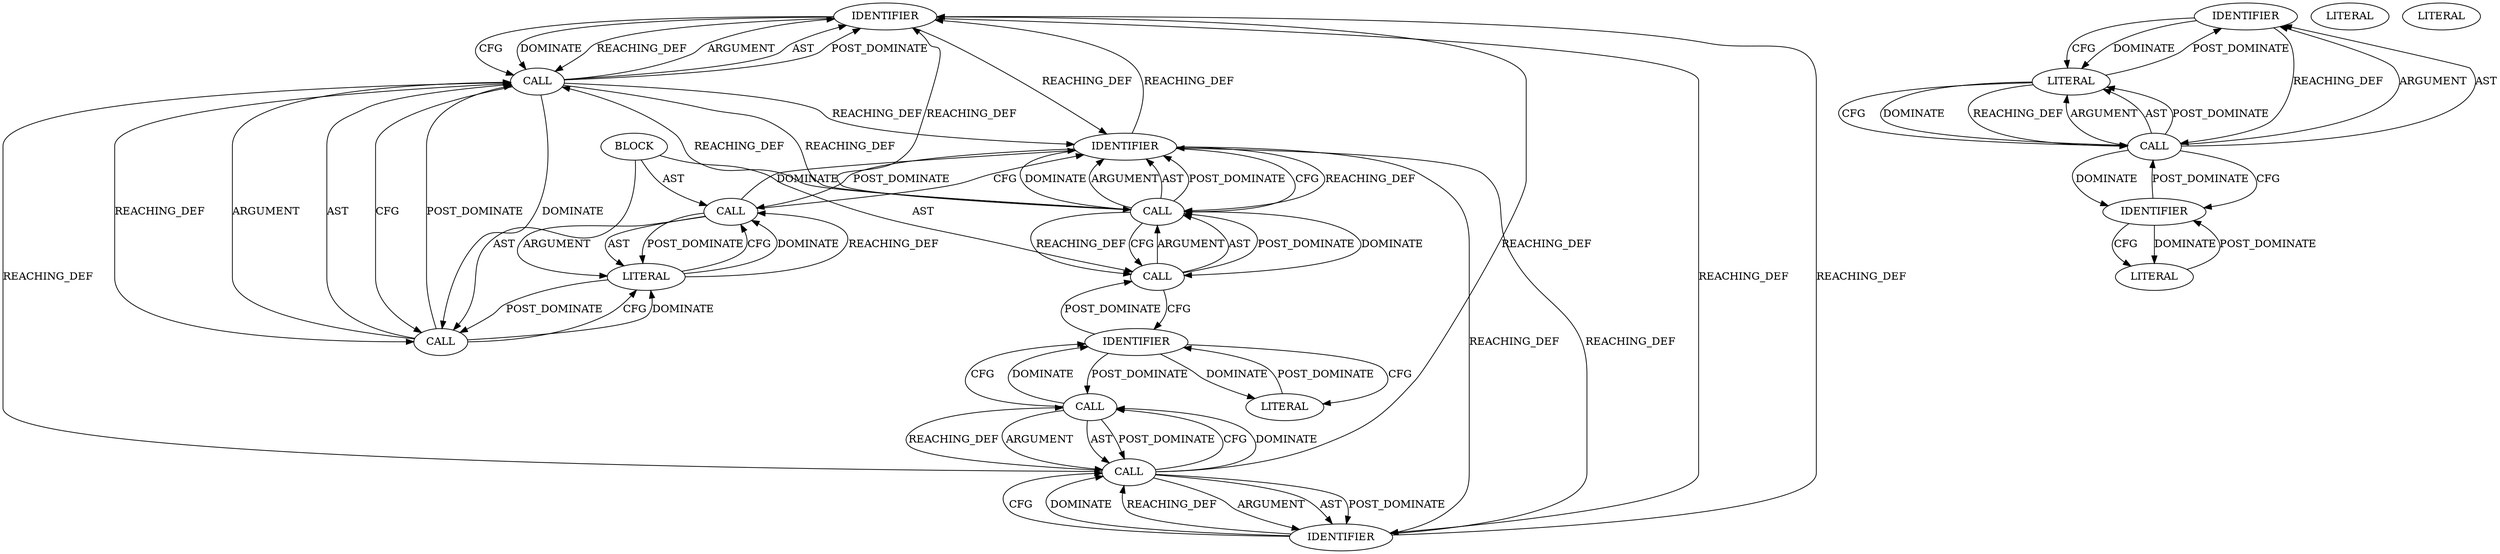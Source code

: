 digraph {
  68719476771[label=IDENTIFIER ARGUMENT_INDEX="1" CODE="work_mutex" COLUMN_NUMBER="35" LINE_NUMBER="81" NAME="work_mutex" ORDER="1" TYPE_FULL_NAME="pthread_mutex_t"]
  30064771129[label=CALL ARGUMENT_INDEX="-1" CODE="pthread_mutex_lock(&work_mutex)" COLUMN_NUMBER="9" DISPATCH_TYPE="STATIC_DISPATCH" LINE_NUMBER="78" METHOD_FULL_NAME="pthread_mutex_lock" NAME="pthread_mutex_lock" ORDER="5" SIGNATURE="" TYPE_FULL_NAME="ANY"]
  30064771134[label=CALL ARGUMENT_INDEX="1" CODE="&work_mutex" COLUMN_NUMBER="34" DISPATCH_TYPE="STATIC_DISPATCH" LINE_NUMBER="81" METHOD_FULL_NAME="<operator>.addressOf" NAME="<operator>.addressOf" ORDER="1" SIGNATURE="" TYPE_FULL_NAME="ANY"]
  68719476773[label=IDENTIFIER ARGUMENT_INDEX="1" CODE="time_to_exit" COLUMN_NUMBER="5" LINE_NUMBER="87" NAME="time_to_exit" ORDER="1" TYPE_FULL_NAME="int"]
  30064771130[label=CALL ARGUMENT_INDEX="1" CODE="&work_mutex" COLUMN_NUMBER="28" DISPATCH_TYPE="STATIC_DISPATCH" LINE_NUMBER="78" METHOD_FULL_NAME="<operator>.addressOf" NAME="<operator>.addressOf" ORDER="1" SIGNATURE="" TYPE_FULL_NAME="ANY"]
  30064771135[label=CALL ARGUMENT_INDEX="-1" CODE="sleep(1)" COLUMN_NUMBER="13" DISPATCH_TYPE="STATIC_DISPATCH" LINE_NUMBER="82" METHOD_FULL_NAME="sleep" NAME="sleep" ORDER="2" SIGNATURE="" TYPE_FULL_NAME="ANY"]
  30064771136[label=CALL ARGUMENT_INDEX="-1" CODE="pthread_mutex_lock(&work_mutex)" COLUMN_NUMBER="13" DISPATCH_TYPE="STATIC_DISPATCH" LINE_NUMBER="83" METHOD_FULL_NAME="pthread_mutex_lock" NAME="pthread_mutex_lock" ORDER="3" SIGNATURE="" TYPE_FULL_NAME="ANY"]
  90194313241[label=LITERAL ARGUMENT_INDEX="2" CODE="0" COLUMN_NUMBER="26" LINE_NUMBER="79" ORDER="2" TYPE_FULL_NAME="int"]
  90194313242[label=LITERAL ARGUMENT_INDEX="2" CODE="'\0'" COLUMN_NUMBER="32" LINE_NUMBER="79" ORDER="2" TYPE_FULL_NAME="char"]
  68719476770[label=IDENTIFIER ARGUMENT_INDEX="1" CODE="work_area" COLUMN_NUMBER="16" LINE_NUMBER="79" NAME="work_area" ORDER="1"]
  90194313244[label=LITERAL ARGUMENT_INDEX="2" CODE="1" COLUMN_NUMBER="20" LINE_NUMBER="87" ORDER="2" TYPE_FULL_NAME="int"]
  68719476774[label=IDENTIFIER ARGUMENT_INDEX="1" CODE="work_area" COLUMN_NUMBER="5" LINE_NUMBER="88" NAME="work_area" ORDER="1"]
  30064771138[label=CALL ARGUMENT_INDEX="-1" CODE="time_to_exit = 1" COLUMN_NUMBER="5" DISPATCH_TYPE="STATIC_DISPATCH" LINE_NUMBER="87" METHOD_FULL_NAME="<operator>.assignment" NAME="<operator>.assignment" ORDER="4" SIGNATURE="" TYPE_FULL_NAME="ANY"]
  90194313245[label=LITERAL ARGUMENT_INDEX="2" CODE="0" COLUMN_NUMBER="15" LINE_NUMBER="88" ORDER="2" TYPE_FULL_NAME="int"]
  68719476769[label=IDENTIFIER ARGUMENT_INDEX="1" CODE="work_mutex" COLUMN_NUMBER="29" LINE_NUMBER="78" NAME="work_mutex" ORDER="1" TYPE_FULL_NAME="pthread_mutex_t"]
  30064771133[label=CALL ARGUMENT_INDEX="-1" CODE="pthread_mutex_unlock(&work_mutex)" COLUMN_NUMBER="13" DISPATCH_TYPE="STATIC_DISPATCH" LINE_NUMBER="81" METHOD_FULL_NAME="pthread_mutex_unlock" NAME="pthread_mutex_unlock" ORDER="1" SIGNATURE="" TYPE_FULL_NAME="ANY"]
  90194313243[label=LITERAL ARGUMENT_INDEX="1" CODE="1" COLUMN_NUMBER="19" LINE_NUMBER="82" ORDER="1" TYPE_FULL_NAME="int"]
  30064771137[label=CALL ARGUMENT_INDEX="1" CODE="&work_mutex" COLUMN_NUMBER="32" DISPATCH_TYPE="STATIC_DISPATCH" LINE_NUMBER="83" METHOD_FULL_NAME="<operator>.addressOf" NAME="<operator>.addressOf" ORDER="1" SIGNATURE="" TYPE_FULL_NAME="ANY"]
  25769803789[label=BLOCK ARGUMENT_INDEX="-1" CODE="{
            pthread_mutex_unlock(&work_mutex);
            sleep(1);
            pthread_mutex_lock(&work_mutex);
        }" COLUMN_NUMBER="9" LINE_NUMBER="80" ORDER="2" TYPE_FULL_NAME="void"]
  90194313246[label=LITERAL ARGUMENT_INDEX="2" CODE="'\0'" COLUMN_NUMBER="20" LINE_NUMBER="88" ORDER="2" TYPE_FULL_NAME="char"]
  68719476772[label=IDENTIFIER ARGUMENT_INDEX="1" CODE="work_mutex" COLUMN_NUMBER="33" LINE_NUMBER="83" NAME="work_mutex" ORDER="1" TYPE_FULL_NAME="pthread_mutex_t"]
  25769803789 -> 30064771133 [label=AST]
  25769803789 -> 30064771135 [label=AST]
  25769803789 -> 30064771136 [label=AST]
  30064771129 -> 30064771130 [label=ARGUMENT]
  30064771129 -> 30064771130 [label=AST]
  30064771129 -> 68719476770 [label=CFG]
  30064771129 -> 68719476770 [label=DOMINATE]
  30064771129 -> 30064771130 [label=POST_DOMINATE]
  30064771130 -> 68719476769 [label=ARGUMENT]
  30064771130 -> 68719476769 [label=AST]
  30064771130 -> 30064771129 [label=CFG]
  30064771130 -> 30064771129 [label=DOMINATE]
  30064771130 -> 68719476769 [label=POST_DOMINATE]
  30064771130 -> 30064771134 [label=REACHING_DEF]
  30064771130 -> 68719476771 [label=REACHING_DEF]
  30064771130 -> 30064771129 [label=REACHING_DEF]
  30064771133 -> 30064771134 [label=ARGUMENT]
  30064771133 -> 30064771134 [label=AST]
  30064771133 -> 90194313243 [label=CFG]
  30064771133 -> 90194313243 [label=DOMINATE]
  30064771133 -> 30064771134 [label=POST_DOMINATE]
  30064771134 -> 68719476771 [label=ARGUMENT]
  30064771134 -> 68719476771 [label=AST]
  30064771134 -> 30064771133 [label=CFG]
  30064771134 -> 30064771133 [label=DOMINATE]
  30064771134 -> 68719476771 [label=POST_DOMINATE]
  30064771134 -> 30064771137 [label=REACHING_DEF]
  30064771134 -> 30064771133 [label=REACHING_DEF]
  30064771134 -> 68719476772 [label=REACHING_DEF]
  30064771135 -> 90194313243 [label=ARGUMENT]
  30064771135 -> 90194313243 [label=AST]
  30064771135 -> 68719476772 [label=CFG]
  30064771135 -> 68719476772 [label=DOMINATE]
  30064771135 -> 90194313243 [label=POST_DOMINATE]
  30064771136 -> 30064771137 [label=ARGUMENT]
  30064771136 -> 30064771137 [label=AST]
  30064771136 -> 68719476770 [label=CFG]
  30064771136 -> 30064771137 [label=POST_DOMINATE]
  30064771137 -> 68719476772 [label=ARGUMENT]
  30064771137 -> 68719476772 [label=AST]
  30064771137 -> 30064771136 [label=CFG]
  30064771137 -> 30064771136 [label=DOMINATE]
  30064771137 -> 68719476772 [label=POST_DOMINATE]
  30064771137 -> 30064771136 [label=REACHING_DEF]
  30064771137 -> 30064771134 [label=REACHING_DEF]
  30064771137 -> 68719476771 [label=REACHING_DEF]
  30064771138 -> 68719476773 [label=ARGUMENT]
  30064771138 -> 90194313244 [label=ARGUMENT]
  30064771138 -> 68719476773 [label=AST]
  30064771138 -> 90194313244 [label=AST]
  30064771138 -> 68719476774 [label=CFG]
  30064771138 -> 68719476774 [label=DOMINATE]
  30064771138 -> 90194313244 [label=POST_DOMINATE]
  68719476769 -> 30064771130 [label=CFG]
  68719476769 -> 30064771130 [label=DOMINATE]
  68719476769 -> 68719476771 [label=REACHING_DEF]
  68719476769 -> 68719476772 [label=REACHING_DEF]
  68719476769 -> 30064771130 [label=REACHING_DEF]
  68719476770 -> 90194313241 [label=CFG]
  68719476770 -> 90194313241 [label=DOMINATE]
  68719476770 -> 30064771136 [label=POST_DOMINATE]
  68719476770 -> 30064771129 [label=POST_DOMINATE]
  68719476771 -> 30064771134 [label=CFG]
  68719476771 -> 30064771134 [label=DOMINATE]
  68719476771 -> 30064771134 [label=REACHING_DEF]
  68719476771 -> 68719476772 [label=REACHING_DEF]
  68719476771 -> 68719476769 [label=REACHING_DEF]
  68719476772 -> 30064771137 [label=CFG]
  68719476772 -> 30064771137 [label=DOMINATE]
  68719476772 -> 30064771135 [label=POST_DOMINATE]
  68719476772 -> 68719476771 [label=REACHING_DEF]
  68719476772 -> 30064771137 [label=REACHING_DEF]
  68719476772 -> 68719476769 [label=REACHING_DEF]
  68719476773 -> 90194313244 [label=CFG]
  68719476773 -> 90194313244 [label=DOMINATE]
  68719476773 -> 30064771138 [label=REACHING_DEF]
  68719476774 -> 90194313245 [label=CFG]
  68719476774 -> 90194313245 [label=DOMINATE]
  68719476774 -> 30064771138 [label=POST_DOMINATE]
  90194313241 -> 68719476770 [label=POST_DOMINATE]
  90194313243 -> 30064771135 [label=CFG]
  90194313243 -> 30064771135 [label=DOMINATE]
  90194313243 -> 30064771133 [label=POST_DOMINATE]
  90194313243 -> 30064771135 [label=REACHING_DEF]
  90194313244 -> 30064771138 [label=CFG]
  90194313244 -> 30064771138 [label=DOMINATE]
  90194313244 -> 68719476773 [label=POST_DOMINATE]
  90194313244 -> 30064771138 [label=REACHING_DEF]
  90194313245 -> 68719476774 [label=POST_DOMINATE]
}
